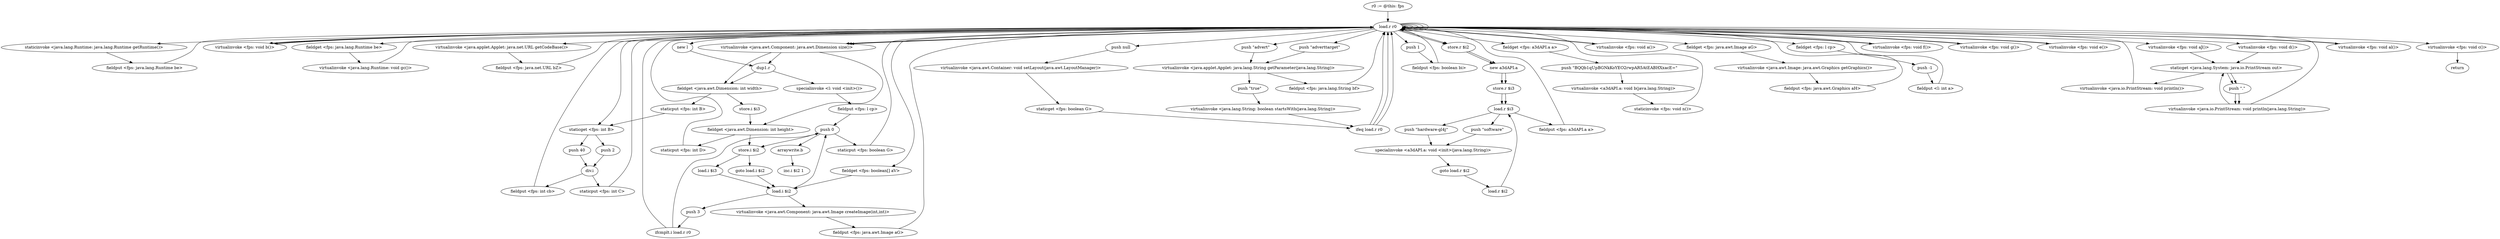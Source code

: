 digraph "" {
    "r0 := @this: fps"
    "load.r r0"
    "r0 := @this: fps"->"load.r r0";
    "staticinvoke <java.lang.Runtime: java.lang.Runtime getRuntime()>"
    "load.r r0"->"staticinvoke <java.lang.Runtime: java.lang.Runtime getRuntime()>";
    "fieldput <fps: java.lang.Runtime be>"
    "staticinvoke <java.lang.Runtime: java.lang.Runtime getRuntime()>"->"fieldput <fps: java.lang.Runtime be>";
    "fieldput <fps: java.lang.Runtime be>"->"load.r r0";
    "virtualinvoke <fps: void b()>"
    "load.r r0"->"virtualinvoke <fps: void b()>";
    "virtualinvoke <fps: void b()>"->"load.r r0";
    "fieldget <fps: java.lang.Runtime be>"
    "load.r r0"->"fieldget <fps: java.lang.Runtime be>";
    "virtualinvoke <java.lang.Runtime: void gc()>"
    "fieldget <fps: java.lang.Runtime be>"->"virtualinvoke <java.lang.Runtime: void gc()>";
    "virtualinvoke <java.lang.Runtime: void gc()>"->"load.r r0";
    "load.r r0"->"virtualinvoke <fps: void b()>";
    "virtualinvoke <fps: void b()>"->"load.r r0";
    "load.r r0"->"load.r r0";
    "virtualinvoke <java.applet.Applet: java.net.URL getCodeBase()>"
    "load.r r0"->"virtualinvoke <java.applet.Applet: java.net.URL getCodeBase()>";
    "fieldput <fps: java.net.URL bZ>"
    "virtualinvoke <java.applet.Applet: java.net.URL getCodeBase()>"->"fieldput <fps: java.net.URL bZ>";
    "fieldput <fps: java.net.URL bZ>"->"load.r r0";
    "new l"
    "load.r r0"->"new l";
    "dup1.r"
    "new l"->"dup1.r";
    "specialinvoke <l: void <init>()>"
    "dup1.r"->"specialinvoke <l: void <init>()>";
    "fieldput <fps: l cp>"
    "specialinvoke <l: void <init>()>"->"fieldput <fps: l cp>";
    "push 0"
    "fieldput <fps: l cp>"->"push 0";
    "store.i $i2"
    "push 0"->"store.i $i2";
    "goto load.i $i2"
    "store.i $i2"->"goto load.i $i2";
    "load.i $i2"
    "goto load.i $i2"->"load.i $i2";
    "push 3"
    "load.i $i2"->"push 3";
    "ifcmplt.i load.r r0"
    "push 3"->"ifcmplt.i load.r r0";
    "ifcmplt.i load.r r0"->"push 0";
    "staticput <fps: boolean G>"
    "push 0"->"staticput <fps: boolean G>";
    "staticput <fps: boolean G>"->"load.r r0";
    "push \"advert\""
    "load.r r0"->"push \"advert\"";
    "virtualinvoke <java.applet.Applet: java.lang.String getParameter(java.lang.String)>"
    "push \"advert\""->"virtualinvoke <java.applet.Applet: java.lang.String getParameter(java.lang.String)>";
    "push \"true\""
    "virtualinvoke <java.applet.Applet: java.lang.String getParameter(java.lang.String)>"->"push \"true\"";
    "virtualinvoke <java.lang.String: boolean startsWith(java.lang.String)>"
    "push \"true\""->"virtualinvoke <java.lang.String: boolean startsWith(java.lang.String)>";
    "ifeq load.r r0"
    "virtualinvoke <java.lang.String: boolean startsWith(java.lang.String)>"->"ifeq load.r r0";
    "ifeq load.r r0"->"load.r r0";
    "push 1"
    "load.r r0"->"push 1";
    "fieldput <fps: boolean bi>"
    "push 1"->"fieldput <fps: boolean bi>";
    "fieldput <fps: boolean bi>"->"load.r r0";
    "load.r r0"->"load.r r0";
    "push \"adverttarget\""
    "load.r r0"->"push \"adverttarget\"";
    "push \"adverttarget\""->"virtualinvoke <java.applet.Applet: java.lang.String getParameter(java.lang.String)>";
    "fieldput <fps: java.lang.String bf>"
    "virtualinvoke <java.applet.Applet: java.lang.String getParameter(java.lang.String)>"->"fieldput <fps: java.lang.String bf>";
    "fieldput <fps: java.lang.String bf>"->"load.r r0";
    "push null"
    "load.r r0"->"push null";
    "virtualinvoke <java.awt.Container: void setLayout(java.awt.LayoutManager)>"
    "push null"->"virtualinvoke <java.awt.Container: void setLayout(java.awt.LayoutManager)>";
    "staticget <fps: boolean G>"
    "virtualinvoke <java.awt.Container: void setLayout(java.awt.LayoutManager)>"->"staticget <fps: boolean G>";
    "staticget <fps: boolean G>"->"ifeq load.r r0";
    "ifeq load.r r0"->"load.r r0";
    "store.r $i2"
    "load.r r0"->"store.r $i2";
    "new a3dAPI.a"
    "store.r $i2"->"new a3dAPI.a";
    "store.r $i3"
    "new a3dAPI.a"->"store.r $i3";
    "load.r $i3"
    "store.r $i3"->"load.r $i3";
    "push \"hardware-gl4j\""
    "load.r $i3"->"push \"hardware-gl4j\"";
    "specialinvoke <a3dAPI.a: void <init>(java.lang.String)>"
    "push \"hardware-gl4j\""->"specialinvoke <a3dAPI.a: void <init>(java.lang.String)>";
    "goto load.r $i2"
    "specialinvoke <a3dAPI.a: void <init>(java.lang.String)>"->"goto load.r $i2";
    "load.r $i2"
    "goto load.r $i2"->"load.r $i2";
    "load.r $i2"->"load.r $i3";
    "fieldput <fps: a3dAPI.a a>"
    "load.r $i3"->"fieldput <fps: a3dAPI.a a>";
    "fieldput <fps: a3dAPI.a a>"->"load.r r0";
    "fieldget <fps: a3dAPI.a a>"
    "load.r r0"->"fieldget <fps: a3dAPI.a a>";
    "push \"BQQb1qUpBGNkKoYEO2rwpAR5AtEABHXxacE=\""
    "fieldget <fps: a3dAPI.a a>"->"push \"BQQb1qUpBGNkKoYEO2rwpAR5AtEABHXxacE=\"";
    "virtualinvoke <a3dAPI.a: void b(java.lang.String)>"
    "push \"BQQb1qUpBGNkKoYEO2rwpAR5AtEABHXxacE=\""->"virtualinvoke <a3dAPI.a: void b(java.lang.String)>";
    "staticinvoke <fps: void n()>"
    "virtualinvoke <a3dAPI.a: void b(java.lang.String)>"->"staticinvoke <fps: void n()>";
    "staticinvoke <fps: void n()>"->"load.r r0";
    "virtualinvoke <fps: void a()>"
    "load.r r0"->"virtualinvoke <fps: void a()>";
    "virtualinvoke <fps: void a()>"->"load.r r0";
    "staticget <fps: int B>"
    "load.r r0"->"staticget <fps: int B>";
    "push 40"
    "staticget <fps: int B>"->"push 40";
    "div.i"
    "push 40"->"div.i";
    "fieldput <fps: int cb>"
    "div.i"->"fieldput <fps: int cb>";
    "fieldput <fps: int cb>"->"load.r r0";
    "load.r r0"->"load.r r0";
    "load.r r0"->"load.r r0";
    "virtualinvoke <java.awt.Component: java.awt.Dimension size()>"
    "load.r r0"->"virtualinvoke <java.awt.Component: java.awt.Dimension size()>";
    "virtualinvoke <java.awt.Component: java.awt.Dimension size()>"->"dup1.r";
    "fieldget <java.awt.Dimension: int width>"
    "dup1.r"->"fieldget <java.awt.Dimension: int width>";
    "store.i $i3"
    "fieldget <java.awt.Dimension: int width>"->"store.i $i3";
    "fieldget <java.awt.Dimension: int height>"
    "store.i $i3"->"fieldget <java.awt.Dimension: int height>";
    "fieldget <java.awt.Dimension: int height>"->"store.i $i2";
    "load.i $i3"
    "store.i $i2"->"load.i $i3";
    "load.i $i3"->"load.i $i2";
    "virtualinvoke <java.awt.Component: java.awt.Image createImage(int,int)>"
    "load.i $i2"->"virtualinvoke <java.awt.Component: java.awt.Image createImage(int,int)>";
    "fieldput <fps: java.awt.Image aG>"
    "virtualinvoke <java.awt.Component: java.awt.Image createImage(int,int)>"->"fieldput <fps: java.awt.Image aG>";
    "fieldput <fps: java.awt.Image aG>"->"load.r r0";
    "load.r r0"->"load.r r0";
    "fieldget <fps: java.awt.Image aG>"
    "load.r r0"->"fieldget <fps: java.awt.Image aG>";
    "virtualinvoke <java.awt.Image: java.awt.Graphics getGraphics()>"
    "fieldget <fps: java.awt.Image aG>"->"virtualinvoke <java.awt.Image: java.awt.Graphics getGraphics()>";
    "fieldput <fps: java.awt.Graphics aH>"
    "virtualinvoke <java.awt.Image: java.awt.Graphics getGraphics()>"->"fieldput <fps: java.awt.Graphics aH>";
    "fieldput <fps: java.awt.Graphics aH>"->"load.r r0";
    "load.r r0"->"virtualinvoke <java.awt.Component: java.awt.Dimension size()>";
    "virtualinvoke <java.awt.Component: java.awt.Dimension size()>"->"fieldget <java.awt.Dimension: int width>";
    "staticput <fps: int B>"
    "fieldget <java.awt.Dimension: int width>"->"staticput <fps: int B>";
    "staticput <fps: int B>"->"staticget <fps: int B>";
    "push 2"
    "staticget <fps: int B>"->"push 2";
    "push 2"->"div.i";
    "staticput <fps: int C>"
    "div.i"->"staticput <fps: int C>";
    "staticput <fps: int C>"->"load.r r0";
    "load.r r0"->"virtualinvoke <java.awt.Component: java.awt.Dimension size()>";
    "virtualinvoke <java.awt.Component: java.awt.Dimension size()>"->"fieldget <java.awt.Dimension: int height>";
    "staticput <fps: int D>"
    "fieldget <java.awt.Dimension: int height>"->"staticput <fps: int D>";
    "staticput <fps: int D>"->"load.r r0";
    "fieldget <fps: l cp>"
    "load.r r0"->"fieldget <fps: l cp>";
    "push -1"
    "fieldget <fps: l cp>"->"push -1";
    "fieldput <l: int a>"
    "push -1"->"fieldput <l: int a>";
    "fieldput <l: int a>"->"load.r r0";
    "virtualinvoke <fps: void f()>"
    "load.r r0"->"virtualinvoke <fps: void f()>";
    "virtualinvoke <fps: void f()>"->"load.r r0";
    "virtualinvoke <fps: void g()>"
    "load.r r0"->"virtualinvoke <fps: void g()>";
    "virtualinvoke <fps: void g()>"->"load.r r0";
    "virtualinvoke <fps: void e()>"
    "load.r r0"->"virtualinvoke <fps: void e()>";
    "virtualinvoke <fps: void e()>"->"load.r r0";
    "virtualinvoke <fps: void d()>"
    "load.r r0"->"virtualinvoke <fps: void d()>";
    "staticget <java.lang.System: java.io.PrintStream out>"
    "virtualinvoke <fps: void d()>"->"staticget <java.lang.System: java.io.PrintStream out>";
    "push \".\""
    "staticget <java.lang.System: java.io.PrintStream out>"->"push \".\"";
    "virtualinvoke <java.io.PrintStream: void println(java.lang.String)>"
    "push \".\""->"virtualinvoke <java.io.PrintStream: void println(java.lang.String)>";
    "virtualinvoke <java.io.PrintStream: void println(java.lang.String)>"->"load.r r0";
    "virtualinvoke <fps: void aJ()>"
    "load.r r0"->"virtualinvoke <fps: void aJ()>";
    "virtualinvoke <fps: void aJ()>"->"staticget <java.lang.System: java.io.PrintStream out>";
    "staticget <java.lang.System: java.io.PrintStream out>"->"push \".\"";
    "push \".\""->"virtualinvoke <java.io.PrintStream: void println(java.lang.String)>";
    "virtualinvoke <java.io.PrintStream: void println(java.lang.String)>"->"staticget <java.lang.System: java.io.PrintStream out>";
    "virtualinvoke <java.io.PrintStream: void println()>"
    "staticget <java.lang.System: java.io.PrintStream out>"->"virtualinvoke <java.io.PrintStream: void println()>";
    "virtualinvoke <java.io.PrintStream: void println()>"->"load.r r0";
    "virtualinvoke <fps: void al()>"
    "load.r r0"->"virtualinvoke <fps: void al()>";
    "virtualinvoke <fps: void al()>"->"load.r r0";
    "virtualinvoke <fps: void c()>"
    "load.r r0"->"virtualinvoke <fps: void c()>";
    "return"
    "virtualinvoke <fps: void c()>"->"return";
    "ifeq load.r r0"->"load.r r0";
    "load.r r0"->"store.r $i2";
    "store.r $i2"->"new a3dAPI.a";
    "new a3dAPI.a"->"store.r $i3";
    "store.r $i3"->"load.r $i3";
    "push \"software\""
    "load.r $i3"->"push \"software\"";
    "push \"software\""->"specialinvoke <a3dAPI.a: void <init>(java.lang.String)>";
    "ifcmplt.i load.r r0"->"load.r r0";
    "fieldget <fps: boolean[] aV>"
    "load.r r0"->"fieldget <fps: boolean[] aV>";
    "fieldget <fps: boolean[] aV>"->"load.i $i2";
    "load.i $i2"->"push 0";
    "arraywrite.b"
    "push 0"->"arraywrite.b";
    "inc.i $i2 1"
    "arraywrite.b"->"inc.i $i2 1";
}
